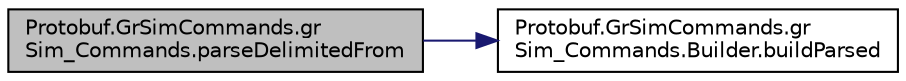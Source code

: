 digraph "Protobuf.GrSimCommands.grSim_Commands.parseDelimitedFrom"
{
 // INTERACTIVE_SVG=YES
  edge [fontname="Helvetica",fontsize="10",labelfontname="Helvetica",labelfontsize="10"];
  node [fontname="Helvetica",fontsize="10",shape=record];
  rankdir="LR";
  Node1 [label="Protobuf.GrSimCommands.gr\lSim_Commands.parseDelimitedFrom",height=0.2,width=0.4,color="black", fillcolor="grey75", style="filled", fontcolor="black"];
  Node1 -> Node2 [color="midnightblue",fontsize="10",style="solid",fontname="Helvetica"];
  Node2 [label="Protobuf.GrSimCommands.gr\lSim_Commands.Builder.buildParsed",height=0.2,width=0.4,color="black", fillcolor="white", style="filled",URL="$d6/db7/class_protobuf_1_1_gr_sim_commands_1_1gr_sim___commands_1_1_builder.html#a20bb4bb8fa6f9918e5498104f002ad4e"];
}
